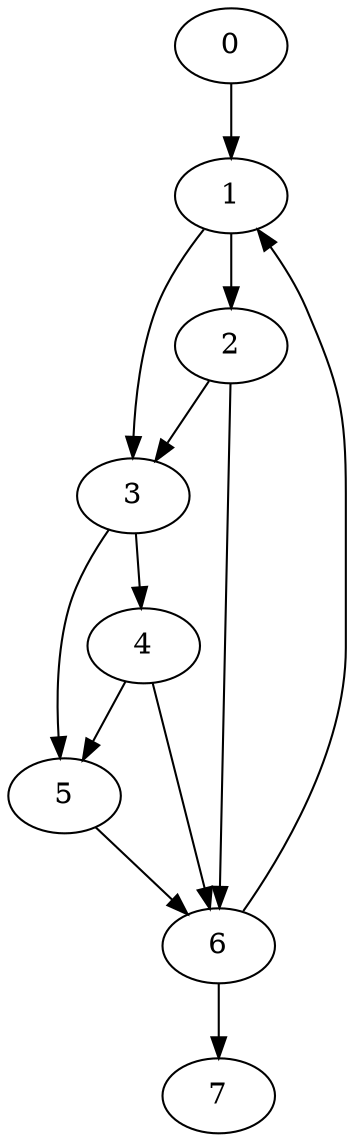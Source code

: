 digraph {
	0
	1
	2
	3
	4
	5
	6
	7
	6 -> 7
	0 -> 1
	6 -> 1
	1 -> 2
	1 -> 3
	2 -> 3
	3 -> 4
	4 -> 5
	3 -> 5
	5 -> 6
	2 -> 6
	4 -> 6
}
